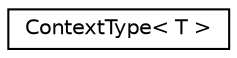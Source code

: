 digraph "Graphical Class Hierarchy"
{
 // LATEX_PDF_SIZE
  edge [fontname="Helvetica",fontsize="10",labelfontname="Helvetica",labelfontsize="10"];
  node [fontname="Helvetica",fontsize="10",shape=record];
  rankdir="LR";
  Node0 [label="ContextType\< T \>",height=0.2,width=0.4,color="black", fillcolor="white", style="filled",URL="$structarm__compute_1_1test_1_1_context_type.xhtml",tooltip=" "];
}
